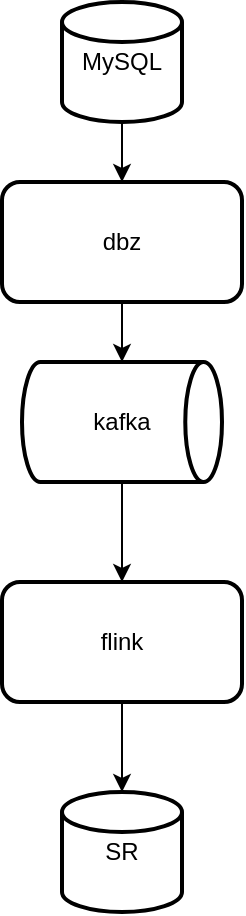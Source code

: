 <mxfile version="21.7.2" type="github">
  <diagram name="第 1 页" id="T3CzAMe1hJbUdvxN0fxy">
    <mxGraphModel dx="1242" dy="703" grid="1" gridSize="10" guides="1" tooltips="1" connect="1" arrows="1" fold="1" page="1" pageScale="1" pageWidth="827" pageHeight="1169" math="0" shadow="0">
      <root>
        <mxCell id="0" />
        <mxCell id="1" parent="0" />
        <mxCell id="co4CBr5HcwGJeqOYsI29-6" value="" style="edgeStyle=orthogonalEdgeStyle;rounded=0;orthogonalLoop=1;jettySize=auto;html=1;" edge="1" parent="1" source="co4CBr5HcwGJeqOYsI29-1" target="co4CBr5HcwGJeqOYsI29-5">
          <mxGeometry relative="1" as="geometry" />
        </mxCell>
        <mxCell id="co4CBr5HcwGJeqOYsI29-1" value="MySQL" style="strokeWidth=2;html=1;shape=mxgraph.flowchart.database;whiteSpace=wrap;" vertex="1" parent="1">
          <mxGeometry x="490" y="130" width="60" height="60" as="geometry" />
        </mxCell>
        <mxCell id="co4CBr5HcwGJeqOYsI29-9" style="edgeStyle=orthogonalEdgeStyle;rounded=0;orthogonalLoop=1;jettySize=auto;html=1;exitX=0.5;exitY=1;exitDx=0;exitDy=0;entryX=0.5;entryY=0;entryDx=0;entryDy=0;entryPerimeter=0;" edge="1" parent="1" source="co4CBr5HcwGJeqOYsI29-5" target="co4CBr5HcwGJeqOYsI29-8">
          <mxGeometry relative="1" as="geometry" />
        </mxCell>
        <mxCell id="co4CBr5HcwGJeqOYsI29-5" value="dbz" style="rounded=1;whiteSpace=wrap;html=1;strokeWidth=2;" vertex="1" parent="1">
          <mxGeometry x="460" y="220" width="120" height="60" as="geometry" />
        </mxCell>
        <mxCell id="co4CBr5HcwGJeqOYsI29-17" value="" style="edgeStyle=orthogonalEdgeStyle;rounded=0;orthogonalLoop=1;jettySize=auto;html=1;" edge="1" parent="1" source="co4CBr5HcwGJeqOYsI29-8" target="co4CBr5HcwGJeqOYsI29-16">
          <mxGeometry relative="1" as="geometry" />
        </mxCell>
        <mxCell id="co4CBr5HcwGJeqOYsI29-8" value="kafka" style="strokeWidth=2;html=1;shape=mxgraph.flowchart.direct_data;whiteSpace=wrap;" vertex="1" parent="1">
          <mxGeometry x="470" y="310" width="100" height="60" as="geometry" />
        </mxCell>
        <mxCell id="co4CBr5HcwGJeqOYsI29-20" style="edgeStyle=orthogonalEdgeStyle;rounded=0;orthogonalLoop=1;jettySize=auto;html=1;exitX=0.5;exitY=1;exitDx=0;exitDy=0;entryX=0.5;entryY=0;entryDx=0;entryDy=0;entryPerimeter=0;" edge="1" parent="1" source="co4CBr5HcwGJeqOYsI29-16" target="co4CBr5HcwGJeqOYsI29-18">
          <mxGeometry relative="1" as="geometry" />
        </mxCell>
        <mxCell id="co4CBr5HcwGJeqOYsI29-16" value="flink" style="rounded=1;whiteSpace=wrap;html=1;strokeWidth=2;" vertex="1" parent="1">
          <mxGeometry x="460" y="420" width="120" height="60" as="geometry" />
        </mxCell>
        <mxCell id="co4CBr5HcwGJeqOYsI29-18" value="SR" style="strokeWidth=2;html=1;shape=mxgraph.flowchart.database;whiteSpace=wrap;" vertex="1" parent="1">
          <mxGeometry x="490" y="525" width="60" height="60" as="geometry" />
        </mxCell>
      </root>
    </mxGraphModel>
  </diagram>
</mxfile>
